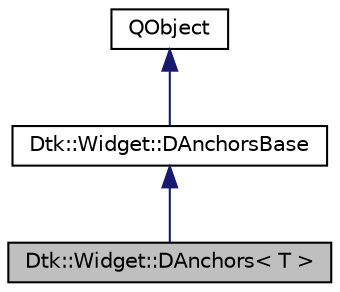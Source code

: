 digraph "Dtk::Widget::DAnchors&lt; T &gt;"
{
  edge [fontname="Helvetica",fontsize="10",labelfontname="Helvetica",labelfontsize="10"];
  node [fontname="Helvetica",fontsize="10",shape=record];
  Node3 [label="Dtk::Widget::DAnchors\< T \>",height=0.2,width=0.4,color="black", fillcolor="grey75", style="filled", fontcolor="black"];
  Node4 -> Node3 [dir="back",color="midnightblue",fontsize="10",style="solid",fontname="Helvetica"];
  Node4 [label="Dtk::Widget::DAnchorsBase",height=0.2,width=0.4,color="black", fillcolor="white", style="filled",URL="$class_dtk_1_1_widget_1_1_d_anchors_base.html",tooltip="DAnchorsBase 提供了一种指定 QWidget 与其它 QWidget 之间的关系来确定 其位置的方法 "];
  Node5 -> Node4 [dir="back",color="midnightblue",fontsize="10",style="solid",fontname="Helvetica"];
  Node5 [label="QObject",height=0.2,width=0.4,color="black", fillcolor="white", style="filled",URL="/home/xmuli/project/dtk/tags/qtcore.tags$qobject.html"];
}
